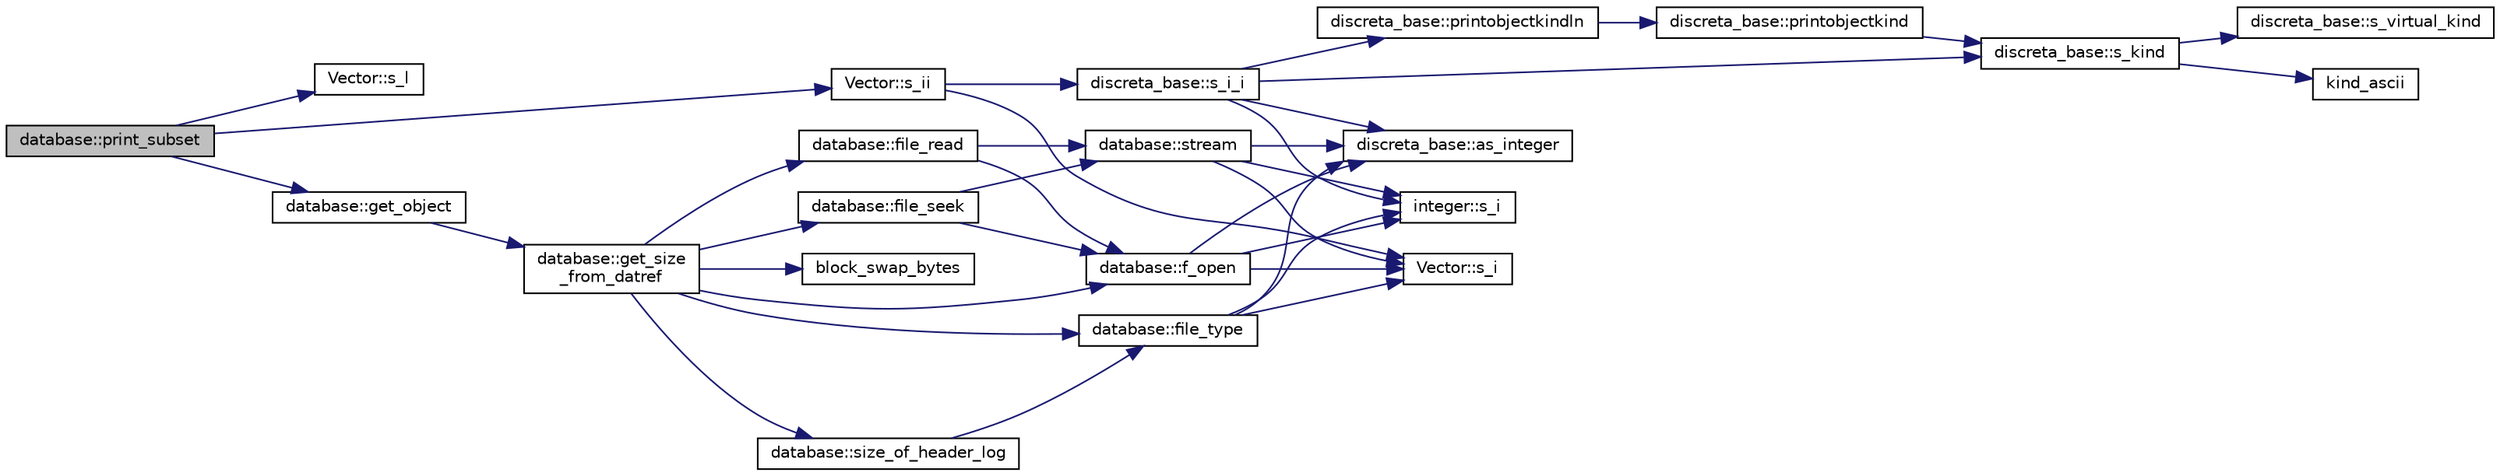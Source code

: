 digraph "database::print_subset"
{
  edge [fontname="Helvetica",fontsize="10",labelfontname="Helvetica",labelfontsize="10"];
  node [fontname="Helvetica",fontsize="10",shape=record];
  rankdir="LR";
  Node2842 [label="database::print_subset",height=0.2,width=0.4,color="black", fillcolor="grey75", style="filled", fontcolor="black"];
  Node2842 -> Node2843 [color="midnightblue",fontsize="10",style="solid",fontname="Helvetica"];
  Node2843 [label="Vector::s_l",height=0.2,width=0.4,color="black", fillcolor="white", style="filled",URL="$d5/db2/class_vector.html#ad2dc082288f858d22a528832289e0704"];
  Node2842 -> Node2844 [color="midnightblue",fontsize="10",style="solid",fontname="Helvetica"];
  Node2844 [label="database::get_object",height=0.2,width=0.4,color="black", fillcolor="white", style="filled",URL="$db/d72/classdatabase.html#a2f58ec1301addabc2fb6544038e108c6"];
  Node2844 -> Node2845 [color="midnightblue",fontsize="10",style="solid",fontname="Helvetica"];
  Node2845 [label="database::get_size\l_from_datref",height=0.2,width=0.4,color="black", fillcolor="white", style="filled",URL="$db/d72/classdatabase.html#ae71e4c19b07a2d67682fbd4b069e9a7e"];
  Node2845 -> Node2846 [color="midnightblue",fontsize="10",style="solid",fontname="Helvetica"];
  Node2846 [label="database::f_open",height=0.2,width=0.4,color="black", fillcolor="white", style="filled",URL="$db/d72/classdatabase.html#a2cac52c70b09d1a6771bddab2220b3e7"];
  Node2846 -> Node2847 [color="midnightblue",fontsize="10",style="solid",fontname="Helvetica"];
  Node2847 [label="Vector::s_i",height=0.2,width=0.4,color="black", fillcolor="white", style="filled",URL="$d5/db2/class_vector.html#a1c4fe1752523df8119f70dd550244871"];
  Node2846 -> Node2848 [color="midnightblue",fontsize="10",style="solid",fontname="Helvetica"];
  Node2848 [label="discreta_base::as_integer",height=0.2,width=0.4,color="black", fillcolor="white", style="filled",URL="$d7/d71/classdiscreta__base.html#a00d7691eaf874fd283d942692fe8dd26"];
  Node2846 -> Node2849 [color="midnightblue",fontsize="10",style="solid",fontname="Helvetica"];
  Node2849 [label="integer::s_i",height=0.2,width=0.4,color="black", fillcolor="white", style="filled",URL="$d0/de5/classinteger.html#adf28e9f94d4c844adaa950deeb80b904"];
  Node2845 -> Node2850 [color="midnightblue",fontsize="10",style="solid",fontname="Helvetica"];
  Node2850 [label="database::file_type",height=0.2,width=0.4,color="black", fillcolor="white", style="filled",URL="$db/d72/classdatabase.html#a9dce80d625548b03b8317641b674cd9b"];
  Node2850 -> Node2847 [color="midnightblue",fontsize="10",style="solid",fontname="Helvetica"];
  Node2850 -> Node2848 [color="midnightblue",fontsize="10",style="solid",fontname="Helvetica"];
  Node2850 -> Node2849 [color="midnightblue",fontsize="10",style="solid",fontname="Helvetica"];
  Node2845 -> Node2851 [color="midnightblue",fontsize="10",style="solid",fontname="Helvetica"];
  Node2851 [label="database::file_seek",height=0.2,width=0.4,color="black", fillcolor="white", style="filled",URL="$db/d72/classdatabase.html#a67ff377651f4ac089241ebff60e17ed6"];
  Node2851 -> Node2846 [color="midnightblue",fontsize="10",style="solid",fontname="Helvetica"];
  Node2851 -> Node2852 [color="midnightblue",fontsize="10",style="solid",fontname="Helvetica"];
  Node2852 [label="database::stream",height=0.2,width=0.4,color="black", fillcolor="white", style="filled",URL="$db/d72/classdatabase.html#a8b91f87e7cd92b8207cbc48edde9d69e"];
  Node2852 -> Node2847 [color="midnightblue",fontsize="10",style="solid",fontname="Helvetica"];
  Node2852 -> Node2848 [color="midnightblue",fontsize="10",style="solid",fontname="Helvetica"];
  Node2852 -> Node2849 [color="midnightblue",fontsize="10",style="solid",fontname="Helvetica"];
  Node2845 -> Node2853 [color="midnightblue",fontsize="10",style="solid",fontname="Helvetica"];
  Node2853 [label="database::size_of_header_log",height=0.2,width=0.4,color="black", fillcolor="white", style="filled",URL="$db/d72/classdatabase.html#a2ed2d1231bc36e5267f6a8bac422738d"];
  Node2853 -> Node2850 [color="midnightblue",fontsize="10",style="solid",fontname="Helvetica"];
  Node2845 -> Node2854 [color="midnightblue",fontsize="10",style="solid",fontname="Helvetica"];
  Node2854 [label="database::file_read",height=0.2,width=0.4,color="black", fillcolor="white", style="filled",URL="$db/d72/classdatabase.html#ac743549af82d694be57c5a120987ed37"];
  Node2854 -> Node2846 [color="midnightblue",fontsize="10",style="solid",fontname="Helvetica"];
  Node2854 -> Node2852 [color="midnightblue",fontsize="10",style="solid",fontname="Helvetica"];
  Node2845 -> Node2855 [color="midnightblue",fontsize="10",style="solid",fontname="Helvetica"];
  Node2855 [label="block_swap_bytes",height=0.2,width=0.4,color="black", fillcolor="white", style="filled",URL="$d5/db4/io__and__os_8h.html#a55c0738dadea7a508621f4af1e9ff8f3"];
  Node2842 -> Node2856 [color="midnightblue",fontsize="10",style="solid",fontname="Helvetica"];
  Node2856 [label="Vector::s_ii",height=0.2,width=0.4,color="black", fillcolor="white", style="filled",URL="$d5/db2/class_vector.html#a75d4942cc7b9794717b4846c10520db8"];
  Node2856 -> Node2847 [color="midnightblue",fontsize="10",style="solid",fontname="Helvetica"];
  Node2856 -> Node2857 [color="midnightblue",fontsize="10",style="solid",fontname="Helvetica"];
  Node2857 [label="discreta_base::s_i_i",height=0.2,width=0.4,color="black", fillcolor="white", style="filled",URL="$d7/d71/classdiscreta__base.html#aadb92c01fbe69b3034b0214b33fbc735"];
  Node2857 -> Node2858 [color="midnightblue",fontsize="10",style="solid",fontname="Helvetica"];
  Node2858 [label="discreta_base::s_kind",height=0.2,width=0.4,color="black", fillcolor="white", style="filled",URL="$d7/d71/classdiscreta__base.html#a8a830025c74adbbc3362418a7c2ba157"];
  Node2858 -> Node2859 [color="midnightblue",fontsize="10",style="solid",fontname="Helvetica"];
  Node2859 [label="discreta_base::s_virtual_kind",height=0.2,width=0.4,color="black", fillcolor="white", style="filled",URL="$d7/d71/classdiscreta__base.html#a52778a6d6943a468be083d0785d418fb"];
  Node2858 -> Node2860 [color="midnightblue",fontsize="10",style="solid",fontname="Helvetica"];
  Node2860 [label="kind_ascii",height=0.2,width=0.4,color="black", fillcolor="white", style="filled",URL="$d9/d60/discreta_8h.html#ad0ce825a9f29bc6cec27e1b64cfe27bf"];
  Node2857 -> Node2861 [color="midnightblue",fontsize="10",style="solid",fontname="Helvetica"];
  Node2861 [label="discreta_base::printobjectkindln",height=0.2,width=0.4,color="black", fillcolor="white", style="filled",URL="$d7/d71/classdiscreta__base.html#a677ccc8f392ebedde05e453f8cf59559"];
  Node2861 -> Node2862 [color="midnightblue",fontsize="10",style="solid",fontname="Helvetica"];
  Node2862 [label="discreta_base::printobjectkind",height=0.2,width=0.4,color="black", fillcolor="white", style="filled",URL="$d7/d71/classdiscreta__base.html#aa75a1314aa706909b029664944904231"];
  Node2862 -> Node2858 [color="midnightblue",fontsize="10",style="solid",fontname="Helvetica"];
  Node2857 -> Node2848 [color="midnightblue",fontsize="10",style="solid",fontname="Helvetica"];
  Node2857 -> Node2849 [color="midnightblue",fontsize="10",style="solid",fontname="Helvetica"];
}
